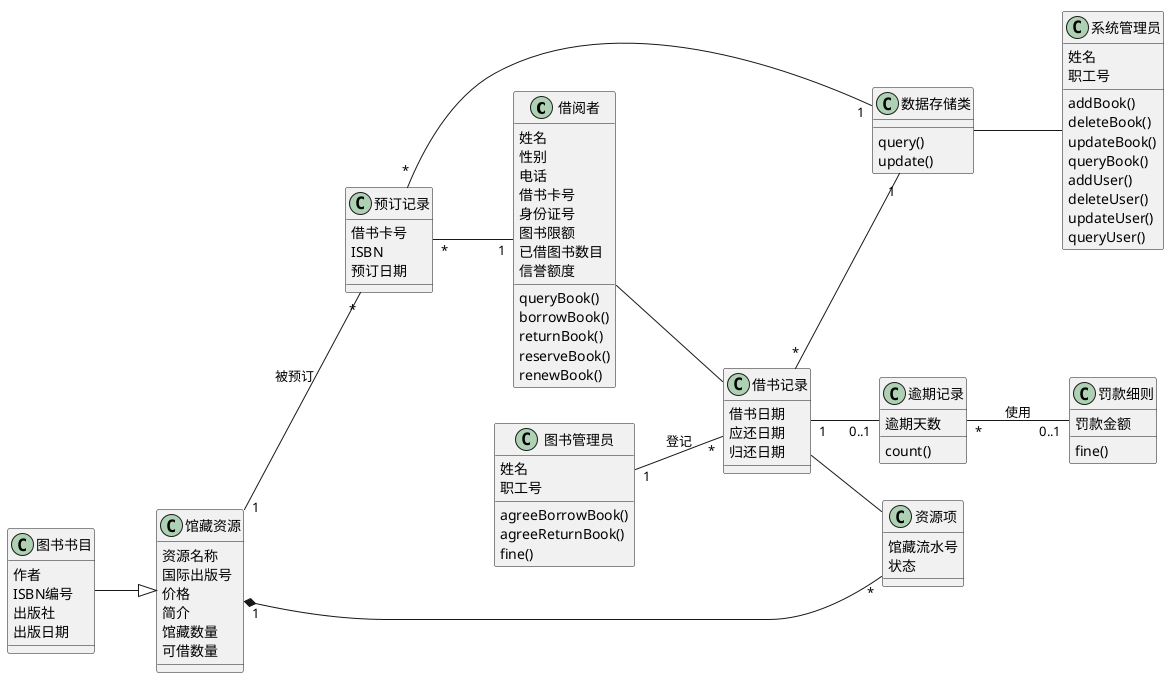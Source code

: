 @startuml
left to right direction
Class 借阅者{
姓名
性别
电话
借书卡号
身份证号
图书限额
已借图书数目
信誉额度
queryBook()
borrowBook()
returnBook()
reserveBook()
renewBook()
}
Class 图书管理员{
姓名
职工号
agreeBorrowBook()
agreeReturnBook()
fine()
}
Class 系统管理员{
姓名
职工号
addBook()
deleteBook()
updateBook()
queryBook()
addUser()
deleteUser()
updateUser()
queryUser()
}
Class 借书记录{
借书日期
应还日期
归还日期
}
Class 逾期记录{
逾期天数
count()
}
Class 罚款细则{
罚款金额
fine()
}
Class 预订记录{
借书卡号
ISBN
预订日期
}
Class 图书书目{
作者
ISBN编号
出版社
出版日期
}
Class 馆藏资源{
资源名称
国际出版号
价格
简介
馆藏数量
可借数量
}
Class 资源项{
馆藏流水号
状态
}
Class 数据存储类{
query()
update()
}
借阅者 -- 借书记录
图书管理员 "1" -- "*"借书记录 :登记
借书记录"1" -- "0..1"逾期记录
逾期记录"*" -- "0..1"罚款细则:使用
借书记录 "*" -- "1"数据存储类
预订记录"*" -- "1"借阅者
预订记录 "*" -- "1" 数据存储类
馆藏资源"1" -- "*"预订记录 :被预订
图书书目 --|> 馆藏资源
借书记录 -- 资源项
馆藏资源"1" *-- "*"资源项
数据存储类 -- 系统管理员
@enduml